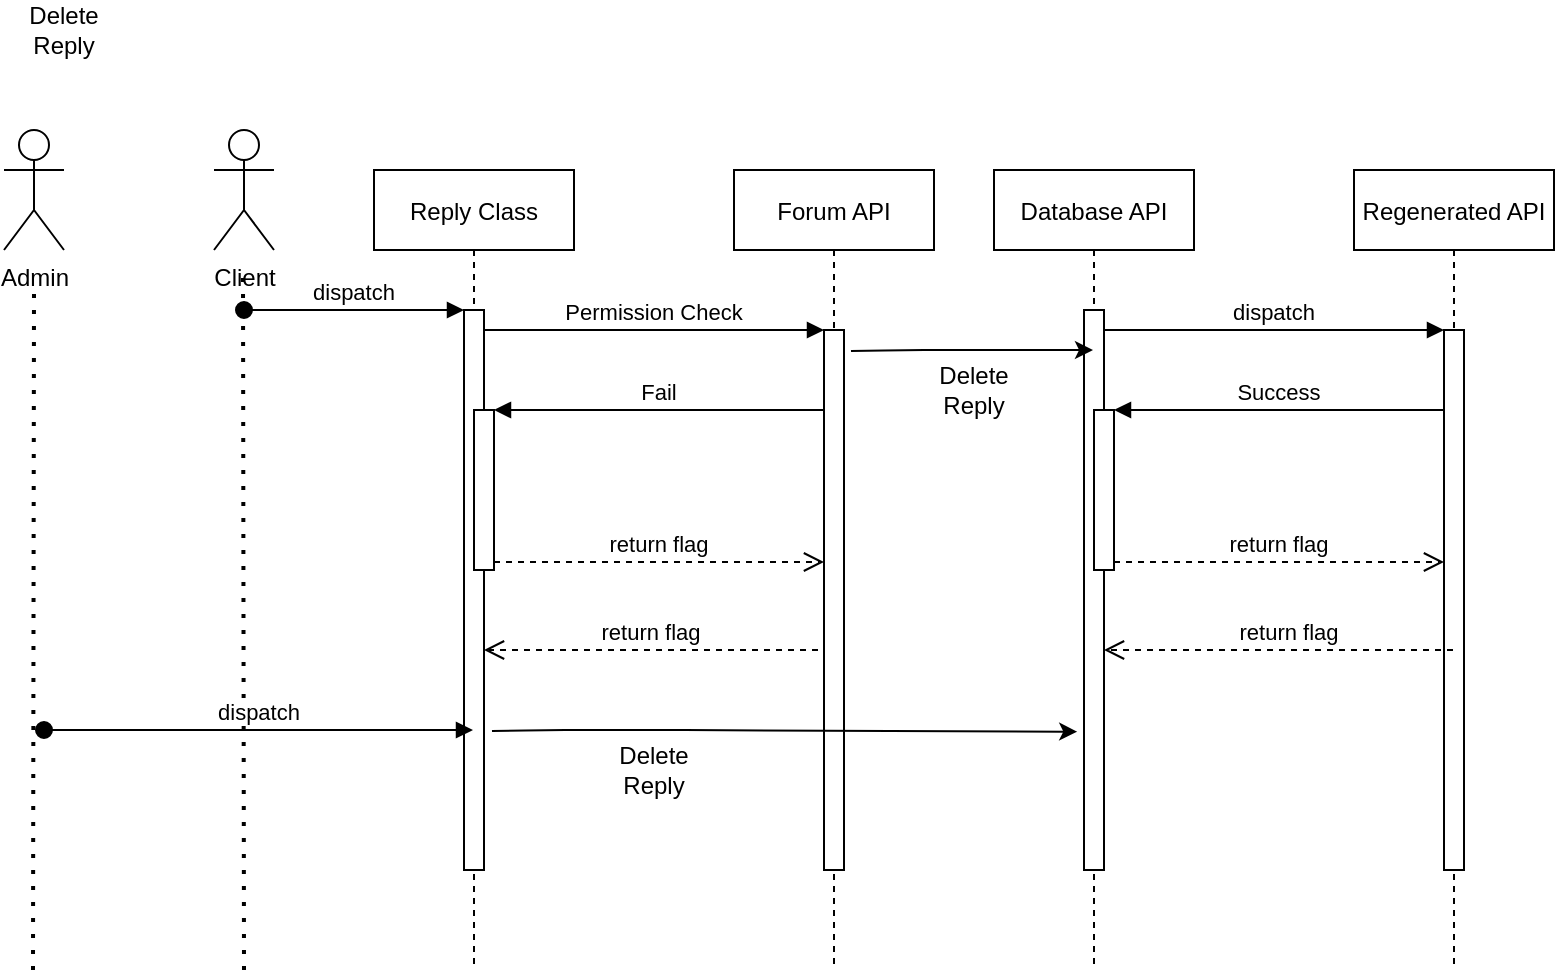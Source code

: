 <mxfile version="14.7.10" type="github">
  <diagram id="XcTqmCaAKfdVCiH1pDG_" name="Page-1">
    <mxGraphModel dx="1563" dy="659" grid="1" gridSize="10" guides="1" tooltips="1" connect="1" arrows="1" fold="1" page="1" pageScale="1" pageWidth="850" pageHeight="1100" math="0" shadow="0">
      <root>
        <mxCell id="0" />
        <mxCell id="1" parent="0" />
        <mxCell id="-iETr67XM-bVC9Xhks8X-1" value="Reply Class" style="shape=umlLifeline;perimeter=lifelinePerimeter;container=1;collapsible=0;recursiveResize=0;rounded=0;shadow=0;strokeWidth=1;" vertex="1" parent="1">
          <mxGeometry x="223" y="200" width="100" height="400" as="geometry" />
        </mxCell>
        <mxCell id="-iETr67XM-bVC9Xhks8X-2" value="" style="points=[];perimeter=orthogonalPerimeter;rounded=0;shadow=0;strokeWidth=1;" vertex="1" parent="-iETr67XM-bVC9Xhks8X-1">
          <mxGeometry x="45" y="70" width="10" height="280" as="geometry" />
        </mxCell>
        <mxCell id="-iETr67XM-bVC9Xhks8X-3" value="dispatch" style="verticalAlign=bottom;startArrow=oval;endArrow=block;startSize=8;shadow=0;strokeWidth=1;" edge="1" parent="-iETr67XM-bVC9Xhks8X-1" target="-iETr67XM-bVC9Xhks8X-2">
          <mxGeometry relative="1" as="geometry">
            <mxPoint x="-65" y="70" as="sourcePoint" />
          </mxGeometry>
        </mxCell>
        <mxCell id="-iETr67XM-bVC9Xhks8X-4" value="" style="points=[];perimeter=orthogonalPerimeter;rounded=0;shadow=0;strokeWidth=1;" vertex="1" parent="-iETr67XM-bVC9Xhks8X-1">
          <mxGeometry x="50" y="120" width="10" height="80" as="geometry" />
        </mxCell>
        <mxCell id="-iETr67XM-bVC9Xhks8X-5" value="Forum API" style="shape=umlLifeline;perimeter=lifelinePerimeter;container=1;collapsible=0;recursiveResize=0;rounded=0;shadow=0;strokeWidth=1;" vertex="1" parent="1">
          <mxGeometry x="403" y="200" width="100" height="400" as="geometry" />
        </mxCell>
        <mxCell id="-iETr67XM-bVC9Xhks8X-6" value="" style="points=[];perimeter=orthogonalPerimeter;rounded=0;shadow=0;strokeWidth=1;" vertex="1" parent="-iETr67XM-bVC9Xhks8X-5">
          <mxGeometry x="45" y="80" width="10" height="270" as="geometry" />
        </mxCell>
        <mxCell id="-iETr67XM-bVC9Xhks8X-7" value="return flag" style="verticalAlign=bottom;endArrow=open;dashed=1;endSize=8;shadow=0;strokeWidth=1;" edge="1" parent="1" target="-iETr67XM-bVC9Xhks8X-2">
          <mxGeometry relative="1" as="geometry">
            <mxPoint x="378" y="356" as="targetPoint" />
            <mxPoint x="445" y="440" as="sourcePoint" />
            <Array as="points">
              <mxPoint x="368" y="440" />
            </Array>
          </mxGeometry>
        </mxCell>
        <mxCell id="-iETr67XM-bVC9Xhks8X-8" value="Permission Check" style="verticalAlign=bottom;endArrow=block;entryX=0;entryY=0;shadow=0;strokeWidth=1;" edge="1" parent="1" source="-iETr67XM-bVC9Xhks8X-2" target="-iETr67XM-bVC9Xhks8X-6">
          <mxGeometry relative="1" as="geometry">
            <mxPoint x="378" y="280" as="sourcePoint" />
          </mxGeometry>
        </mxCell>
        <mxCell id="-iETr67XM-bVC9Xhks8X-9" value="Fail" style="verticalAlign=bottom;endArrow=block;entryX=1;entryY=0;shadow=0;strokeWidth=1;" edge="1" parent="1" source="-iETr67XM-bVC9Xhks8X-6" target="-iETr67XM-bVC9Xhks8X-4">
          <mxGeometry relative="1" as="geometry">
            <mxPoint x="343" y="320" as="sourcePoint" />
          </mxGeometry>
        </mxCell>
        <mxCell id="-iETr67XM-bVC9Xhks8X-10" value="return flag" style="verticalAlign=bottom;endArrow=open;dashed=1;endSize=8;exitX=1;exitY=0.95;shadow=0;strokeWidth=1;" edge="1" parent="1" source="-iETr67XM-bVC9Xhks8X-4" target="-iETr67XM-bVC9Xhks8X-6">
          <mxGeometry relative="1" as="geometry">
            <mxPoint x="343" y="377" as="targetPoint" />
          </mxGeometry>
        </mxCell>
        <mxCell id="-iETr67XM-bVC9Xhks8X-11" value="Admin" style="shape=umlActor;verticalLabelPosition=bottom;verticalAlign=top;html=1;outlineConnect=0;" vertex="1" parent="1">
          <mxGeometry x="38" y="180" width="30" height="60" as="geometry" />
        </mxCell>
        <mxCell id="-iETr67XM-bVC9Xhks8X-12" value="Client" style="shape=umlActor;verticalLabelPosition=bottom;verticalAlign=top;html=1;outlineConnect=0;" vertex="1" parent="1">
          <mxGeometry x="143" y="180" width="30" height="60" as="geometry" />
        </mxCell>
        <mxCell id="-iETr67XM-bVC9Xhks8X-13" value="Database API" style="shape=umlLifeline;perimeter=lifelinePerimeter;container=1;collapsible=0;recursiveResize=0;rounded=0;shadow=0;strokeWidth=1;" vertex="1" parent="1">
          <mxGeometry x="533" y="200" width="100" height="400" as="geometry" />
        </mxCell>
        <mxCell id="-iETr67XM-bVC9Xhks8X-14" value="" style="points=[];perimeter=orthogonalPerimeter;rounded=0;shadow=0;strokeWidth=1;" vertex="1" parent="-iETr67XM-bVC9Xhks8X-13">
          <mxGeometry x="45" y="70" width="10" height="280" as="geometry" />
        </mxCell>
        <mxCell id="-iETr67XM-bVC9Xhks8X-15" value="" style="points=[];perimeter=orthogonalPerimeter;rounded=0;shadow=0;strokeWidth=1;" vertex="1" parent="-iETr67XM-bVC9Xhks8X-13">
          <mxGeometry x="50" y="120" width="10" height="80" as="geometry" />
        </mxCell>
        <mxCell id="-iETr67XM-bVC9Xhks8X-16" value="Regenerated API" style="shape=umlLifeline;perimeter=lifelinePerimeter;container=1;collapsible=0;recursiveResize=0;rounded=0;shadow=0;strokeWidth=1;" vertex="1" parent="1">
          <mxGeometry x="713" y="200" width="100" height="400" as="geometry" />
        </mxCell>
        <mxCell id="-iETr67XM-bVC9Xhks8X-17" value="" style="points=[];perimeter=orthogonalPerimeter;rounded=0;shadow=0;strokeWidth=1;" vertex="1" parent="-iETr67XM-bVC9Xhks8X-16">
          <mxGeometry x="45" y="80" width="10" height="270" as="geometry" />
        </mxCell>
        <mxCell id="-iETr67XM-bVC9Xhks8X-18" value=" return flag" style="verticalAlign=bottom;endArrow=open;dashed=1;endSize=8;shadow=0;strokeWidth=1;" edge="1" parent="1" source="-iETr67XM-bVC9Xhks8X-16" target="-iETr67XM-bVC9Xhks8X-14">
          <mxGeometry x="-0.032" relative="1" as="geometry">
            <mxPoint x="688" y="356" as="targetPoint" />
            <Array as="points">
              <mxPoint x="648" y="440" />
            </Array>
            <mxPoint x="1" as="offset" />
          </mxGeometry>
        </mxCell>
        <mxCell id="-iETr67XM-bVC9Xhks8X-19" value="dispatch" style="verticalAlign=bottom;endArrow=block;entryX=0;entryY=0;shadow=0;strokeWidth=1;" edge="1" parent="1" source="-iETr67XM-bVC9Xhks8X-14" target="-iETr67XM-bVC9Xhks8X-17">
          <mxGeometry relative="1" as="geometry">
            <mxPoint x="688" y="280" as="sourcePoint" />
          </mxGeometry>
        </mxCell>
        <mxCell id="-iETr67XM-bVC9Xhks8X-20" value="Success" style="verticalAlign=bottom;endArrow=block;entryX=1;entryY=0;shadow=0;strokeWidth=1;" edge="1" parent="1" source="-iETr67XM-bVC9Xhks8X-17" target="-iETr67XM-bVC9Xhks8X-15">
          <mxGeometry relative="1" as="geometry">
            <mxPoint x="653" y="320" as="sourcePoint" />
          </mxGeometry>
        </mxCell>
        <mxCell id="-iETr67XM-bVC9Xhks8X-21" value="return flag" style="verticalAlign=bottom;endArrow=open;dashed=1;endSize=8;exitX=1;exitY=0.95;shadow=0;strokeWidth=1;" edge="1" parent="1" source="-iETr67XM-bVC9Xhks8X-15" target="-iETr67XM-bVC9Xhks8X-17">
          <mxGeometry relative="1" as="geometry">
            <mxPoint x="653" y="377" as="targetPoint" />
          </mxGeometry>
        </mxCell>
        <mxCell id="-iETr67XM-bVC9Xhks8X-22" value="" style="endArrow=none;dashed=1;html=1;dashPattern=1 3;strokeWidth=2;" edge="1" parent="1">
          <mxGeometry width="50" height="50" relative="1" as="geometry">
            <mxPoint x="52.5" y="600" as="sourcePoint" />
            <mxPoint x="53" y="260" as="targetPoint" />
          </mxGeometry>
        </mxCell>
        <mxCell id="-iETr67XM-bVC9Xhks8X-23" value="" style="endArrow=none;dashed=1;html=1;dashPattern=1 3;strokeWidth=2;" edge="1" parent="1">
          <mxGeometry width="50" height="50" relative="1" as="geometry">
            <mxPoint x="158" y="600" as="sourcePoint" />
            <mxPoint x="157.5" y="250" as="targetPoint" />
          </mxGeometry>
        </mxCell>
        <mxCell id="-iETr67XM-bVC9Xhks8X-24" value="Delete Reply" style="text;html=1;strokeColor=none;fillColor=none;align=center;verticalAlign=middle;whiteSpace=wrap;rounded=0;" vertex="1" parent="1">
          <mxGeometry x="48" y="120" width="40" height="20" as="geometry" />
        </mxCell>
        <mxCell id="-iETr67XM-bVC9Xhks8X-25" value="" style="endArrow=classic;html=1;exitX=1.349;exitY=0.039;exitDx=0;exitDy=0;exitPerimeter=0;" edge="1" parent="1" source="-iETr67XM-bVC9Xhks8X-6" target="-iETr67XM-bVC9Xhks8X-13">
          <mxGeometry width="50" height="50" relative="1" as="geometry">
            <mxPoint x="468" y="320" as="sourcePoint" />
            <mxPoint x="518" y="270" as="targetPoint" />
            <Array as="points">
              <mxPoint x="488" y="290" />
            </Array>
          </mxGeometry>
        </mxCell>
        <mxCell id="-iETr67XM-bVC9Xhks8X-26" value="Delete Reply" style="text;html=1;strokeColor=none;fillColor=none;align=center;verticalAlign=middle;whiteSpace=wrap;rounded=0;" vertex="1" parent="1">
          <mxGeometry x="498" y="300" width="50" height="20" as="geometry" />
        </mxCell>
        <mxCell id="-iETr67XM-bVC9Xhks8X-27" value="dispatch" style="verticalAlign=bottom;startArrow=oval;endArrow=block;startSize=8;shadow=0;strokeWidth=1;" edge="1" parent="1" target="-iETr67XM-bVC9Xhks8X-1">
          <mxGeometry relative="1" as="geometry">
            <mxPoint x="58" y="480" as="sourcePoint" />
            <mxPoint x="168" y="480" as="targetPoint" />
          </mxGeometry>
        </mxCell>
        <mxCell id="-iETr67XM-bVC9Xhks8X-28" value="Delete Reply" style="text;html=1;strokeColor=none;fillColor=none;align=center;verticalAlign=middle;whiteSpace=wrap;rounded=0;" vertex="1" parent="1">
          <mxGeometry x="338" y="490" width="50" height="20" as="geometry" />
        </mxCell>
        <mxCell id="-iETr67XM-bVC9Xhks8X-29" value="" style="endArrow=classic;html=1;exitX=1.349;exitY=0.039;exitDx=0;exitDy=0;exitPerimeter=0;entryX=-0.34;entryY=0.753;entryDx=0;entryDy=0;entryPerimeter=0;" edge="1" parent="1" target="-iETr67XM-bVC9Xhks8X-14">
          <mxGeometry width="50" height="50" relative="1" as="geometry">
            <mxPoint x="281.99" y="480.53" as="sourcePoint" />
            <mxPoint x="403" y="480" as="targetPoint" />
            <Array as="points">
              <mxPoint x="308.5" y="480" />
              <mxPoint x="368.5" y="480" />
            </Array>
          </mxGeometry>
        </mxCell>
      </root>
    </mxGraphModel>
  </diagram>
</mxfile>
